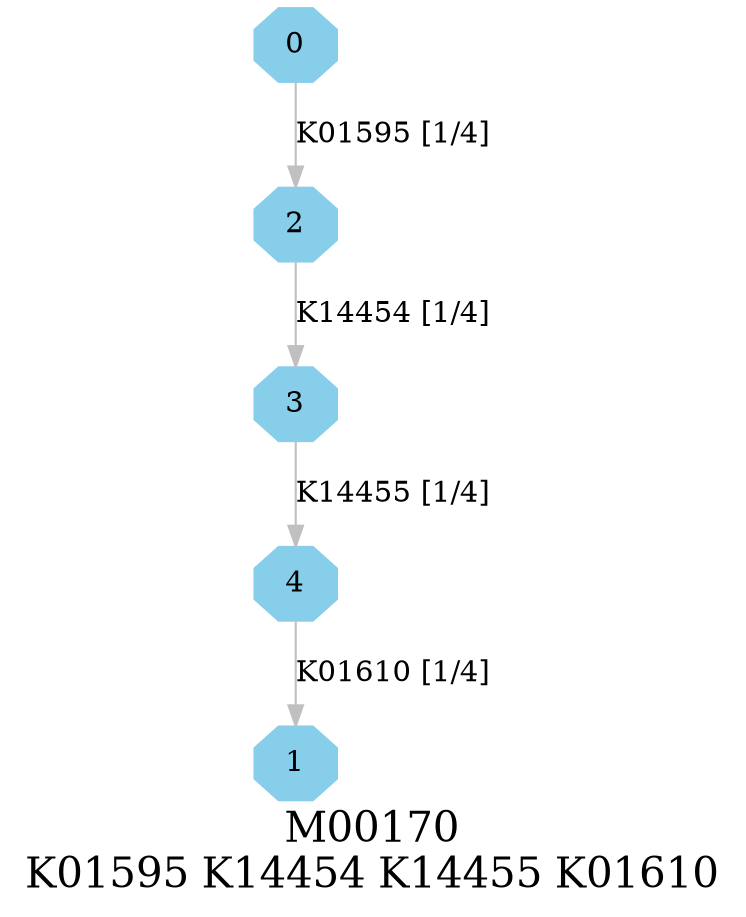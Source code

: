 digraph G {
graph [label="M00170
K01595 K14454 K14455 K01610",fontsize=20];
node [shape=box,style=filled];
edge [len=3,color=grey];
{node [width=.3,height=.3,shape=octagon,style=filled,color=skyblue] 0 1 2 3 4 }
0 -> 2 [label="K01595 [1/4]"];
2 -> 3 [label="K14454 [1/4]"];
3 -> 4 [label="K14455 [1/4]"];
4 -> 1 [label="K01610 [1/4]"];
}